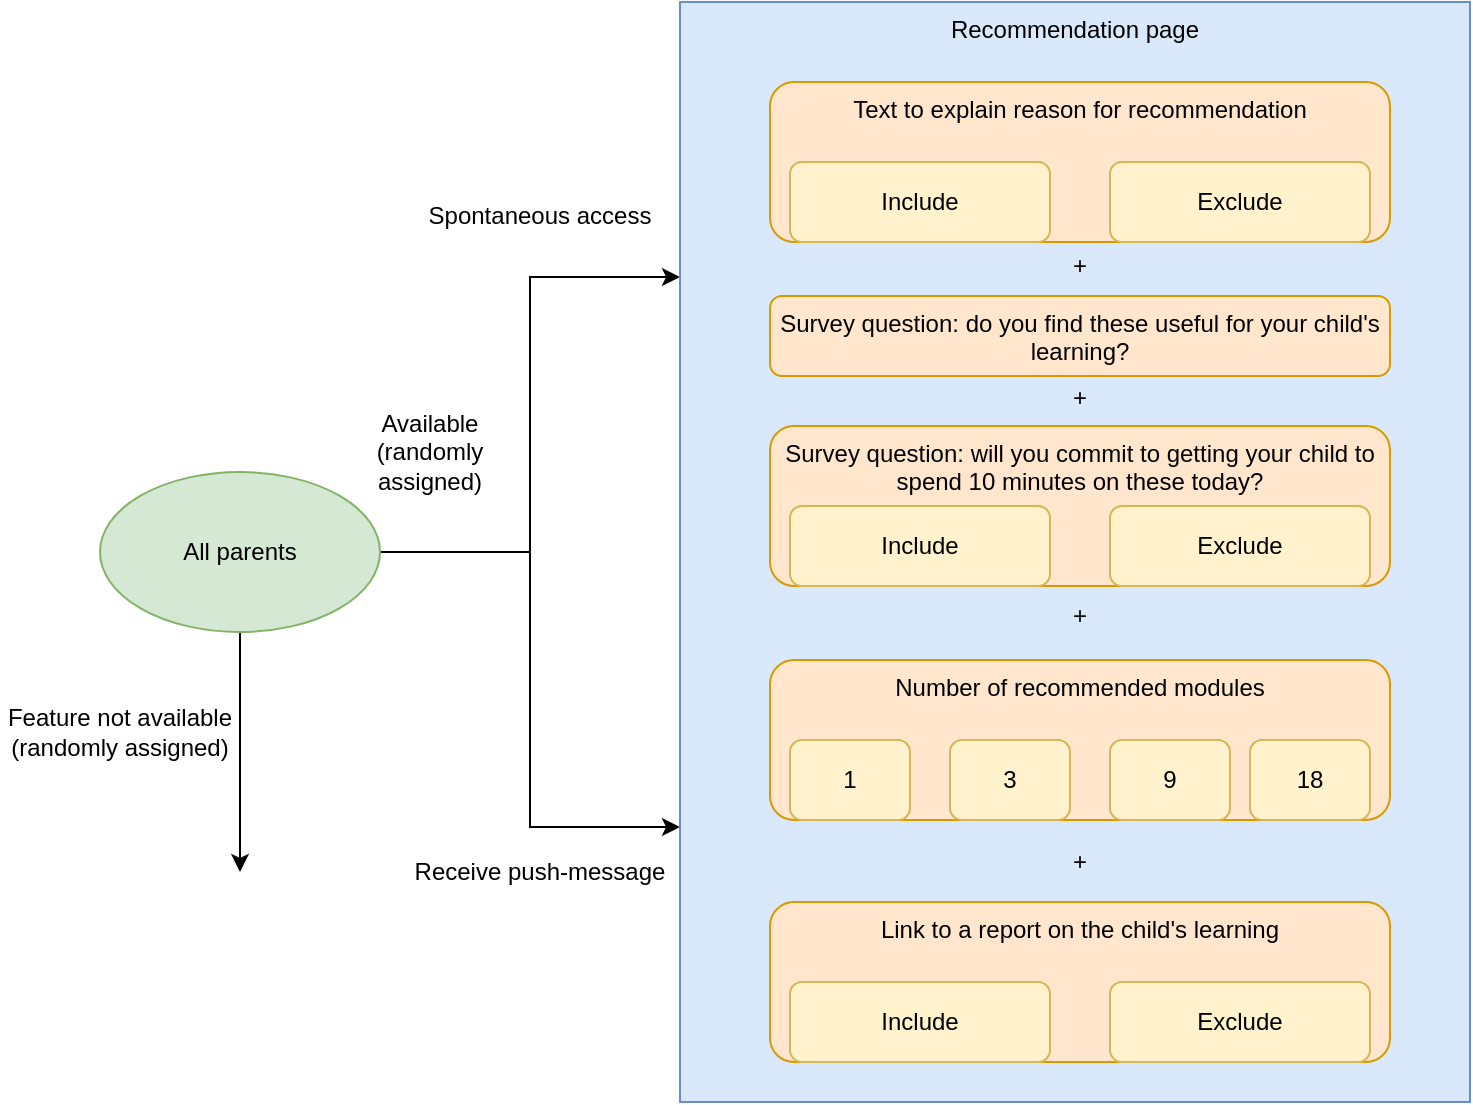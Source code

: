 <mxfile version="13.8.0" type="github">
  <diagram id="Bp5YCKamUBvhE3Jf_IMU" name="Page-1">
    <mxGraphModel dx="1426" dy="736" grid="1" gridSize="10" guides="1" tooltips="1" connect="1" arrows="1" fold="1" page="1" pageScale="1" pageWidth="827" pageHeight="1169" math="0" shadow="0">
      <root>
        <mxCell id="0" />
        <mxCell id="1" parent="0" />
        <mxCell id="ge822tlAHlfw3ouf9CU9-63" style="edgeStyle=orthogonalEdgeStyle;rounded=0;orthogonalLoop=1;jettySize=auto;html=1;exitX=0.5;exitY=1;exitDx=0;exitDy=0;" parent="1" source="ge822tlAHlfw3ouf9CU9-8" edge="1">
          <mxGeometry relative="1" as="geometry">
            <mxPoint x="170" y="620" as="targetPoint" />
          </mxGeometry>
        </mxCell>
        <mxCell id="ge822tlAHlfw3ouf9CU9-64" style="edgeStyle=orthogonalEdgeStyle;rounded=0;orthogonalLoop=1;jettySize=auto;html=1;exitX=1;exitY=0.5;exitDx=0;exitDy=0;entryX=0;entryY=0.75;entryDx=0;entryDy=0;" parent="1" source="ge822tlAHlfw3ouf9CU9-8" target="ge822tlAHlfw3ouf9CU9-1" edge="1">
          <mxGeometry relative="1" as="geometry" />
        </mxCell>
        <mxCell id="ge822tlAHlfw3ouf9CU9-65" style="edgeStyle=orthogonalEdgeStyle;rounded=0;orthogonalLoop=1;jettySize=auto;html=1;exitX=1;exitY=0.5;exitDx=0;exitDy=0;entryX=0;entryY=0.25;entryDx=0;entryDy=0;" parent="1" source="ge822tlAHlfw3ouf9CU9-8" target="ge822tlAHlfw3ouf9CU9-1" edge="1">
          <mxGeometry relative="1" as="geometry" />
        </mxCell>
        <mxCell id="ge822tlAHlfw3ouf9CU9-8" value="All parents" style="ellipse;whiteSpace=wrap;html=1;fillColor=#d5e8d4;strokeColor=#82b366;" parent="1" vertex="1">
          <mxGeometry x="100" y="420" width="140" height="80" as="geometry" />
        </mxCell>
        <mxCell id="ge822tlAHlfw3ouf9CU9-13" value="Feature not available (randomly assigned)" style="text;html=1;strokeColor=none;fillColor=none;align=center;verticalAlign=middle;whiteSpace=wrap;rounded=0;" parent="1" vertex="1">
          <mxGeometry x="50" y="540" width="120" height="20" as="geometry" />
        </mxCell>
        <mxCell id="ge822tlAHlfw3ouf9CU9-17" value="Available (randomly assigned)" style="text;html=1;strokeColor=none;fillColor=none;align=center;verticalAlign=middle;whiteSpace=wrap;rounded=0;" parent="1" vertex="1">
          <mxGeometry x="230" y="400" width="70" height="20" as="geometry" />
        </mxCell>
        <mxCell id="ge822tlAHlfw3ouf9CU9-20" value="Receive push-message" style="text;html=1;strokeColor=none;fillColor=none;align=center;verticalAlign=middle;whiteSpace=wrap;rounded=0;" parent="1" vertex="1">
          <mxGeometry x="250" y="610" width="140" height="20" as="geometry" />
        </mxCell>
        <mxCell id="ge822tlAHlfw3ouf9CU9-21" value="Spontaneous access" style="text;html=1;strokeColor=none;fillColor=none;align=center;verticalAlign=middle;whiteSpace=wrap;rounded=0;" parent="1" vertex="1">
          <mxGeometry x="260" y="282" width="120" height="20" as="geometry" />
        </mxCell>
        <mxCell id="ge822tlAHlfw3ouf9CU9-59" value="" style="group" parent="1" vertex="1" connectable="0">
          <mxGeometry x="390" y="185" width="395" height="550" as="geometry" />
        </mxCell>
        <mxCell id="ge822tlAHlfw3ouf9CU9-1" value="Recommendation page" style="rounded=0;whiteSpace=wrap;html=1;fillColor=#dae8fc;strokeColor=#6c8ebf;verticalAlign=top;" parent="ge822tlAHlfw3ouf9CU9-59" vertex="1">
          <mxGeometry width="395" height="550" as="geometry" />
        </mxCell>
        <mxCell id="ge822tlAHlfw3ouf9CU9-24" value="" style="group" parent="ge822tlAHlfw3ouf9CU9-59" vertex="1" connectable="0">
          <mxGeometry x="45" y="40" width="310" height="80" as="geometry" />
        </mxCell>
        <mxCell id="ge822tlAHlfw3ouf9CU9-2" value="Text to explain reason for recommendation&lt;br&gt;" style="rounded=1;whiteSpace=wrap;html=1;verticalAlign=top;fillColor=#ffe6cc;strokeColor=#d79b00;" parent="ge822tlAHlfw3ouf9CU9-24" vertex="1">
          <mxGeometry width="310" height="80" as="geometry" />
        </mxCell>
        <mxCell id="ge822tlAHlfw3ouf9CU9-22" value="Include" style="rounded=1;whiteSpace=wrap;html=1;fillColor=#fff2cc;strokeColor=#d6b656;" parent="ge822tlAHlfw3ouf9CU9-24" vertex="1">
          <mxGeometry x="10" y="40" width="130" height="40" as="geometry" />
        </mxCell>
        <mxCell id="ge822tlAHlfw3ouf9CU9-23" value="Exclude" style="rounded=1;whiteSpace=wrap;html=1;fillColor=#fff2cc;strokeColor=#d6b656;" parent="ge822tlAHlfw3ouf9CU9-24" vertex="1">
          <mxGeometry x="170" y="40" width="130" height="40" as="geometry" />
        </mxCell>
        <mxCell id="ge822tlAHlfw3ouf9CU9-25" value="" style="group" parent="ge822tlAHlfw3ouf9CU9-59" vertex="1" connectable="0">
          <mxGeometry x="45" y="329" width="310" height="80" as="geometry" />
        </mxCell>
        <mxCell id="ge822tlAHlfw3ouf9CU9-26" value="Number of recommended modules" style="rounded=1;whiteSpace=wrap;html=1;verticalAlign=top;fillColor=#ffe6cc;strokeColor=#d79b00;" parent="ge822tlAHlfw3ouf9CU9-25" vertex="1">
          <mxGeometry width="310" height="80" as="geometry" />
        </mxCell>
        <mxCell id="ge822tlAHlfw3ouf9CU9-27" value="1" style="rounded=1;whiteSpace=wrap;html=1;fillColor=#fff2cc;strokeColor=#d6b656;" parent="ge822tlAHlfw3ouf9CU9-25" vertex="1">
          <mxGeometry x="10" y="40" width="60" height="40" as="geometry" />
        </mxCell>
        <mxCell id="ge822tlAHlfw3ouf9CU9-29" value="3" style="rounded=1;whiteSpace=wrap;html=1;fillColor=#fff2cc;strokeColor=#d6b656;" parent="ge822tlAHlfw3ouf9CU9-25" vertex="1">
          <mxGeometry x="90" y="40" width="60" height="40" as="geometry" />
        </mxCell>
        <mxCell id="ge822tlAHlfw3ouf9CU9-30" value="9" style="rounded=1;whiteSpace=wrap;html=1;fillColor=#fff2cc;strokeColor=#d6b656;" parent="ge822tlAHlfw3ouf9CU9-25" vertex="1">
          <mxGeometry x="170" y="40" width="60" height="40" as="geometry" />
        </mxCell>
        <mxCell id="ge822tlAHlfw3ouf9CU9-31" value="18" style="rounded=1;whiteSpace=wrap;html=1;fillColor=#fff2cc;strokeColor=#d6b656;" parent="ge822tlAHlfw3ouf9CU9-25" vertex="1">
          <mxGeometry x="240" y="40" width="60" height="40" as="geometry" />
        </mxCell>
        <mxCell id="ge822tlAHlfw3ouf9CU9-32" value="" style="group" parent="ge822tlAHlfw3ouf9CU9-59" vertex="1" connectable="0">
          <mxGeometry x="45" y="450" width="310" height="80" as="geometry" />
        </mxCell>
        <mxCell id="ge822tlAHlfw3ouf9CU9-33" value="Link to a report on the child&#39;s learning" style="rounded=1;whiteSpace=wrap;html=1;verticalAlign=top;fillColor=#ffe6cc;strokeColor=#d79b00;" parent="ge822tlAHlfw3ouf9CU9-32" vertex="1">
          <mxGeometry width="310" height="80" as="geometry" />
        </mxCell>
        <mxCell id="ge822tlAHlfw3ouf9CU9-34" value="Include" style="rounded=1;whiteSpace=wrap;html=1;fillColor=#fff2cc;strokeColor=#d6b656;" parent="ge822tlAHlfw3ouf9CU9-32" vertex="1">
          <mxGeometry x="10" y="40" width="130" height="40" as="geometry" />
        </mxCell>
        <mxCell id="ge822tlAHlfw3ouf9CU9-35" value="Exclude" style="rounded=1;whiteSpace=wrap;html=1;fillColor=#fff2cc;strokeColor=#d6b656;" parent="ge822tlAHlfw3ouf9CU9-32" vertex="1">
          <mxGeometry x="170" y="40" width="130" height="40" as="geometry" />
        </mxCell>
        <mxCell id="ge822tlAHlfw3ouf9CU9-36" value="+" style="text;html=1;strokeColor=none;fillColor=none;align=center;verticalAlign=middle;whiteSpace=wrap;rounded=0;" parent="ge822tlAHlfw3ouf9CU9-59" vertex="1">
          <mxGeometry x="180" y="420" width="40" height="20" as="geometry" />
        </mxCell>
        <mxCell id="ge822tlAHlfw3ouf9CU9-37" value="" style="group" parent="ge822tlAHlfw3ouf9CU9-59" vertex="1" connectable="0">
          <mxGeometry x="45" y="147" width="310" height="40" as="geometry" />
        </mxCell>
        <mxCell id="ge822tlAHlfw3ouf9CU9-38" value="Survey question: do you find these useful for your child&#39;s learning?" style="rounded=1;whiteSpace=wrap;html=1;verticalAlign=top;fillColor=#ffe6cc;strokeColor=#d79b00;" parent="ge822tlAHlfw3ouf9CU9-37" vertex="1">
          <mxGeometry width="310" height="40" as="geometry" />
        </mxCell>
        <mxCell id="ge822tlAHlfw3ouf9CU9-50" value="" style="group" parent="ge822tlAHlfw3ouf9CU9-59" vertex="1" connectable="0">
          <mxGeometry x="45" y="212" width="310" height="80" as="geometry" />
        </mxCell>
        <mxCell id="ge822tlAHlfw3ouf9CU9-51" value="Survey question: will you commit to getting your child to spend 10 minutes on these today?" style="rounded=1;whiteSpace=wrap;html=1;verticalAlign=top;fillColor=#ffe6cc;strokeColor=#d79b00;" parent="ge822tlAHlfw3ouf9CU9-50" vertex="1">
          <mxGeometry width="310" height="80" as="geometry" />
        </mxCell>
        <mxCell id="ge822tlAHlfw3ouf9CU9-52" value="Include" style="rounded=1;whiteSpace=wrap;html=1;fillColor=#fff2cc;strokeColor=#d6b656;" parent="ge822tlAHlfw3ouf9CU9-50" vertex="1">
          <mxGeometry x="10" y="40" width="130" height="40" as="geometry" />
        </mxCell>
        <mxCell id="ge822tlAHlfw3ouf9CU9-53" value="Exclude" style="rounded=1;whiteSpace=wrap;html=1;fillColor=#fff2cc;strokeColor=#d6b656;" parent="ge822tlAHlfw3ouf9CU9-50" vertex="1">
          <mxGeometry x="170" y="40" width="130" height="40" as="geometry" />
        </mxCell>
        <mxCell id="ge822tlAHlfw3ouf9CU9-54" value="+" style="text;html=1;strokeColor=none;fillColor=none;align=center;verticalAlign=middle;whiteSpace=wrap;rounded=0;" parent="ge822tlAHlfw3ouf9CU9-59" vertex="1">
          <mxGeometry x="180" y="297" width="40" height="20" as="geometry" />
        </mxCell>
        <mxCell id="ge822tlAHlfw3ouf9CU9-55" value="+" style="text;html=1;strokeColor=none;fillColor=none;align=center;verticalAlign=middle;whiteSpace=wrap;rounded=0;" parent="ge822tlAHlfw3ouf9CU9-59" vertex="1">
          <mxGeometry x="180" y="188" width="40" height="20" as="geometry" />
        </mxCell>
        <mxCell id="ge822tlAHlfw3ouf9CU9-56" value="+" style="text;html=1;strokeColor=none;fillColor=none;align=center;verticalAlign=middle;whiteSpace=wrap;rounded=0;" parent="ge822tlAHlfw3ouf9CU9-59" vertex="1">
          <mxGeometry x="180" y="122" width="40" height="20" as="geometry" />
        </mxCell>
      </root>
    </mxGraphModel>
  </diagram>
</mxfile>
